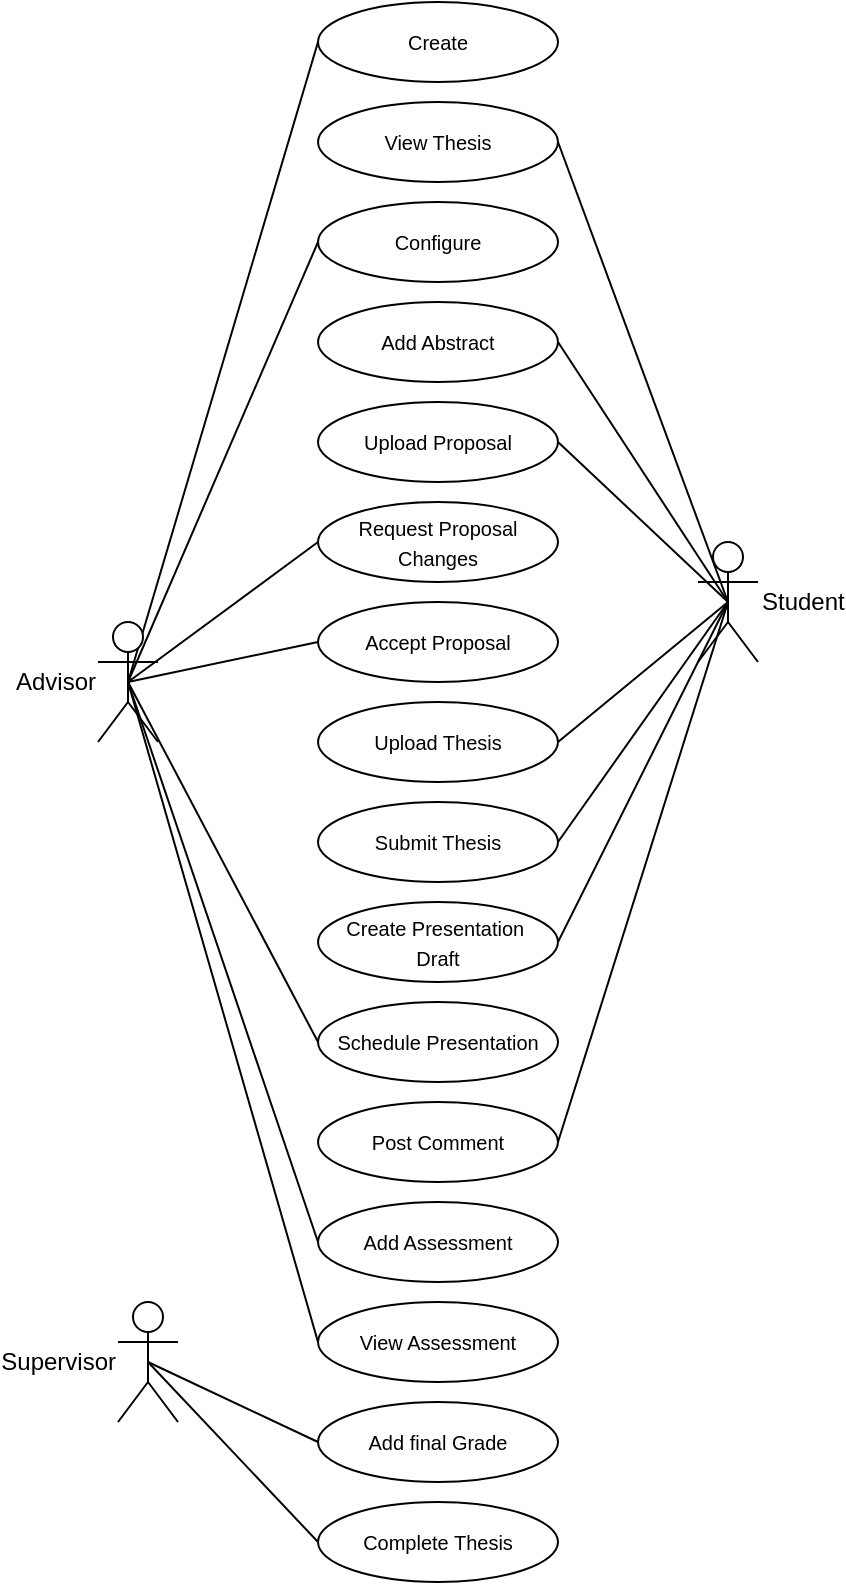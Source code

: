 <mxfile version="24.7.16">
  <diagram name="Page-1" id="ZkeK5XW5NyO_ptx-9_as">
    <mxGraphModel dx="1080" dy="607" grid="1" gridSize="10" guides="1" tooltips="1" connect="1" arrows="1" fold="1" page="1" pageScale="1" pageWidth="827" pageHeight="1169" math="0" shadow="0">
      <root>
        <mxCell id="0" />
        <mxCell id="1" parent="0" />
        <mxCell id="fyPaeyxhfVneDD098oSM-43" style="rounded=0;orthogonalLoop=1;jettySize=auto;html=1;exitX=0.5;exitY=0.5;exitDx=0;exitDy=0;exitPerimeter=0;entryX=1;entryY=0.5;entryDx=0;entryDy=0;endArrow=none;endFill=0;" edge="1" parent="1" source="fyPaeyxhfVneDD098oSM-18" target="fyPaeyxhfVneDD098oSM-37">
          <mxGeometry relative="1" as="geometry" />
        </mxCell>
        <mxCell id="fyPaeyxhfVneDD098oSM-45" style="rounded=0;orthogonalLoop=1;jettySize=auto;html=1;exitX=0.5;exitY=0.5;exitDx=0;exitDy=0;exitPerimeter=0;entryX=1;entryY=0.5;entryDx=0;entryDy=0;endArrow=none;endFill=0;" edge="1" parent="1" source="fyPaeyxhfVneDD098oSM-18" target="fyPaeyxhfVneDD098oSM-25">
          <mxGeometry relative="1" as="geometry" />
        </mxCell>
        <mxCell id="fyPaeyxhfVneDD098oSM-46" style="rounded=0;orthogonalLoop=1;jettySize=auto;html=1;exitX=0.5;exitY=0.5;exitDx=0;exitDy=0;exitPerimeter=0;entryX=1;entryY=0.5;entryDx=0;entryDy=0;endArrow=none;endFill=0;" edge="1" parent="1" source="fyPaeyxhfVneDD098oSM-18" target="fyPaeyxhfVneDD098oSM-26">
          <mxGeometry relative="1" as="geometry" />
        </mxCell>
        <mxCell id="fyPaeyxhfVneDD098oSM-49" style="rounded=0;orthogonalLoop=1;jettySize=auto;html=1;exitX=0.5;exitY=0.5;exitDx=0;exitDy=0;exitPerimeter=0;entryX=1;entryY=0.5;entryDx=0;entryDy=0;endArrow=none;endFill=0;" edge="1" parent="1" source="fyPaeyxhfVneDD098oSM-18" target="fyPaeyxhfVneDD098oSM-29">
          <mxGeometry relative="1" as="geometry" />
        </mxCell>
        <mxCell id="fyPaeyxhfVneDD098oSM-50" style="rounded=0;orthogonalLoop=1;jettySize=auto;html=1;exitX=0.5;exitY=0.5;exitDx=0;exitDy=0;exitPerimeter=0;entryX=1;entryY=0.5;entryDx=0;entryDy=0;endArrow=none;endFill=0;" edge="1" parent="1" source="fyPaeyxhfVneDD098oSM-18" target="fyPaeyxhfVneDD098oSM-30">
          <mxGeometry relative="1" as="geometry" />
        </mxCell>
        <mxCell id="fyPaeyxhfVneDD098oSM-51" style="rounded=0;orthogonalLoop=1;jettySize=auto;html=1;exitX=0.5;exitY=0.5;exitDx=0;exitDy=0;exitPerimeter=0;entryX=1;entryY=0.5;entryDx=0;entryDy=0;endArrow=none;endFill=0;" edge="1" parent="1" source="fyPaeyxhfVneDD098oSM-18" target="fyPaeyxhfVneDD098oSM-31">
          <mxGeometry relative="1" as="geometry" />
        </mxCell>
        <mxCell id="fyPaeyxhfVneDD098oSM-53" style="rounded=0;orthogonalLoop=1;jettySize=auto;html=1;exitX=0.5;exitY=0.5;exitDx=0;exitDy=0;exitPerimeter=0;entryX=1;entryY=0.5;entryDx=0;entryDy=0;endArrow=none;endFill=0;" edge="1" parent="1" source="fyPaeyxhfVneDD098oSM-18" target="fyPaeyxhfVneDD098oSM-33">
          <mxGeometry relative="1" as="geometry" />
        </mxCell>
        <mxCell id="fyPaeyxhfVneDD098oSM-18" value="Student" style="shape=umlActor;verticalLabelPosition=middle;verticalAlign=middle;html=1;outlineConnect=0;labelPosition=right;align=left;horizontal=1;" vertex="1" parent="1">
          <mxGeometry x="470" y="320" width="30" height="60" as="geometry" />
        </mxCell>
        <mxCell id="fyPaeyxhfVneDD098oSM-39" style="rounded=0;orthogonalLoop=1;jettySize=auto;html=1;exitX=0.5;exitY=0.5;exitDx=0;exitDy=0;exitPerimeter=0;entryX=0;entryY=0.5;entryDx=0;entryDy=0;endArrow=none;endFill=0;" edge="1" parent="1" source="fyPaeyxhfVneDD098oSM-21" target="fyPaeyxhfVneDD098oSM-23">
          <mxGeometry relative="1" as="geometry" />
        </mxCell>
        <mxCell id="fyPaeyxhfVneDD098oSM-44" style="rounded=0;orthogonalLoop=1;jettySize=auto;html=1;exitX=0.5;exitY=0.5;exitDx=0;exitDy=0;exitPerimeter=0;entryX=0;entryY=0.5;entryDx=0;entryDy=0;endArrow=none;endFill=0;" edge="1" parent="1" source="fyPaeyxhfVneDD098oSM-21" target="fyPaeyxhfVneDD098oSM-24">
          <mxGeometry relative="1" as="geometry" />
        </mxCell>
        <mxCell id="fyPaeyxhfVneDD098oSM-47" style="rounded=0;orthogonalLoop=1;jettySize=auto;html=1;exitX=0.5;exitY=0.5;exitDx=0;exitDy=0;exitPerimeter=0;entryX=0;entryY=0.5;entryDx=0;entryDy=0;endArrow=none;endFill=0;" edge="1" parent="1" source="fyPaeyxhfVneDD098oSM-21" target="fyPaeyxhfVneDD098oSM-27">
          <mxGeometry relative="1" as="geometry" />
        </mxCell>
        <mxCell id="fyPaeyxhfVneDD098oSM-48" style="rounded=0;orthogonalLoop=1;jettySize=auto;html=1;exitX=0.5;exitY=0.5;exitDx=0;exitDy=0;exitPerimeter=0;entryX=0;entryY=0.5;entryDx=0;entryDy=0;endArrow=none;endFill=0;" edge="1" parent="1" source="fyPaeyxhfVneDD098oSM-21" target="fyPaeyxhfVneDD098oSM-28">
          <mxGeometry relative="1" as="geometry" />
        </mxCell>
        <mxCell id="fyPaeyxhfVneDD098oSM-52" style="rounded=0;orthogonalLoop=1;jettySize=auto;html=1;exitX=0.5;exitY=0.5;exitDx=0;exitDy=0;exitPerimeter=0;entryX=0;entryY=0.5;entryDx=0;entryDy=0;endArrow=none;endFill=0;" edge="1" parent="1" source="fyPaeyxhfVneDD098oSM-21" target="fyPaeyxhfVneDD098oSM-32">
          <mxGeometry relative="1" as="geometry" />
        </mxCell>
        <mxCell id="fyPaeyxhfVneDD098oSM-54" style="rounded=0;orthogonalLoop=1;jettySize=auto;html=1;exitX=0.5;exitY=0.5;exitDx=0;exitDy=0;exitPerimeter=0;entryX=0;entryY=0.5;entryDx=0;entryDy=0;endArrow=none;endFill=0;" edge="1" parent="1" source="fyPaeyxhfVneDD098oSM-21" target="fyPaeyxhfVneDD098oSM-34">
          <mxGeometry relative="1" as="geometry" />
        </mxCell>
        <mxCell id="fyPaeyxhfVneDD098oSM-55" style="rounded=0;orthogonalLoop=1;jettySize=auto;html=1;exitX=0.5;exitY=0.5;exitDx=0;exitDy=0;exitPerimeter=0;entryX=0;entryY=0.5;entryDx=0;entryDy=0;endArrow=none;endFill=0;" edge="1" parent="1" source="fyPaeyxhfVneDD098oSM-21" target="fyPaeyxhfVneDD098oSM-38">
          <mxGeometry relative="1" as="geometry" />
        </mxCell>
        <mxCell id="fyPaeyxhfVneDD098oSM-21" value="Advisor" style="shape=umlActor;verticalLabelPosition=middle;verticalAlign=middle;html=1;outlineConnect=0;labelPosition=left;align=right;" vertex="1" parent="1">
          <mxGeometry x="170" y="360" width="30" height="60" as="geometry" />
        </mxCell>
        <mxCell id="fyPaeyxhfVneDD098oSM-41" style="rounded=0;orthogonalLoop=1;jettySize=auto;html=1;exitX=0.5;exitY=0.5;exitDx=0;exitDy=0;exitPerimeter=0;entryX=0;entryY=0.5;entryDx=0;entryDy=0;endArrow=none;endFill=0;" edge="1" parent="1" source="fyPaeyxhfVneDD098oSM-22" target="fyPaeyxhfVneDD098oSM-35">
          <mxGeometry relative="1" as="geometry" />
        </mxCell>
        <mxCell id="fyPaeyxhfVneDD098oSM-42" style="rounded=0;orthogonalLoop=1;jettySize=auto;html=1;exitX=0.5;exitY=0.5;exitDx=0;exitDy=0;exitPerimeter=0;entryX=0;entryY=0.5;entryDx=0;entryDy=0;endArrow=none;endFill=0;" edge="1" parent="1" source="fyPaeyxhfVneDD098oSM-22" target="fyPaeyxhfVneDD098oSM-36">
          <mxGeometry relative="1" as="geometry" />
        </mxCell>
        <mxCell id="fyPaeyxhfVneDD098oSM-22" value="Supervisor" style="shape=umlActor;verticalLabelPosition=middle;verticalAlign=middle;html=1;outlineConnect=0;labelPosition=left;align=right;" vertex="1" parent="1">
          <mxGeometry x="180" y="700" width="30" height="60" as="geometry" />
        </mxCell>
        <mxCell id="fyPaeyxhfVneDD098oSM-23" value="&lt;font style=&quot;font-size: 10px;&quot;&gt;Create&lt;/font&gt;" style="ellipse;whiteSpace=wrap;html=1;" vertex="1" parent="1">
          <mxGeometry x="280" y="50" width="120" height="40" as="geometry" />
        </mxCell>
        <mxCell id="fyPaeyxhfVneDD098oSM-24" value="&lt;font style=&quot;font-size: 10px;&quot;&gt;Configure&lt;/font&gt;" style="ellipse;whiteSpace=wrap;html=1;" vertex="1" parent="1">
          <mxGeometry x="280" y="150" width="120" height="40" as="geometry" />
        </mxCell>
        <mxCell id="fyPaeyxhfVneDD098oSM-25" value="&lt;font style=&quot;font-size: 10px;&quot;&gt;Add Abstract&lt;/font&gt;" style="ellipse;whiteSpace=wrap;html=1;" vertex="1" parent="1">
          <mxGeometry x="280" y="200" width="120" height="40" as="geometry" />
        </mxCell>
        <mxCell id="fyPaeyxhfVneDD098oSM-26" value="&lt;font style=&quot;font-size: 10px;&quot;&gt;Upload Proposal&lt;/font&gt;" style="ellipse;whiteSpace=wrap;html=1;" vertex="1" parent="1">
          <mxGeometry x="280" y="250" width="120" height="40" as="geometry" />
        </mxCell>
        <mxCell id="fyPaeyxhfVneDD098oSM-27" value="&lt;font style=&quot;font-size: 10px;&quot;&gt;Request Proposal Changes&lt;/font&gt;" style="ellipse;whiteSpace=wrap;html=1;" vertex="1" parent="1">
          <mxGeometry x="280" y="300" width="120" height="40" as="geometry" />
        </mxCell>
        <mxCell id="fyPaeyxhfVneDD098oSM-28" value="&lt;font style=&quot;font-size: 10px;&quot;&gt;Accept Proposal&lt;/font&gt;" style="ellipse;whiteSpace=wrap;html=1;" vertex="1" parent="1">
          <mxGeometry x="280" y="350" width="120" height="40" as="geometry" />
        </mxCell>
        <mxCell id="fyPaeyxhfVneDD098oSM-29" value="&lt;font style=&quot;font-size: 10px;&quot;&gt;Upload Thesis&lt;/font&gt;" style="ellipse;whiteSpace=wrap;html=1;" vertex="1" parent="1">
          <mxGeometry x="280" y="400" width="120" height="40" as="geometry" />
        </mxCell>
        <mxCell id="fyPaeyxhfVneDD098oSM-30" value="&lt;font style=&quot;font-size: 10px;&quot;&gt;Submit Thesis&lt;/font&gt;" style="ellipse;whiteSpace=wrap;html=1;" vertex="1" parent="1">
          <mxGeometry x="280" y="450" width="120" height="40" as="geometry" />
        </mxCell>
        <mxCell id="fyPaeyxhfVneDD098oSM-31" value="&lt;font style=&quot;font-size: 10px;&quot;&gt;Create Presentation&amp;nbsp;&lt;/font&gt;&lt;div&gt;&lt;font style=&quot;font-size: 10px;&quot;&gt;Draft&lt;/font&gt;&lt;/div&gt;" style="ellipse;whiteSpace=wrap;html=1;" vertex="1" parent="1">
          <mxGeometry x="280" y="500" width="120" height="40" as="geometry" />
        </mxCell>
        <mxCell id="fyPaeyxhfVneDD098oSM-32" value="&lt;span style=&quot;font-size: 10px;&quot;&gt;Schedule Presentation&lt;/span&gt;" style="ellipse;whiteSpace=wrap;html=1;" vertex="1" parent="1">
          <mxGeometry x="280" y="550" width="120" height="40" as="geometry" />
        </mxCell>
        <mxCell id="fyPaeyxhfVneDD098oSM-33" value="&lt;span style=&quot;font-size: 10px;&quot;&gt;Post Comment&lt;/span&gt;" style="ellipse;whiteSpace=wrap;html=1;" vertex="1" parent="1">
          <mxGeometry x="280" y="600" width="120" height="40" as="geometry" />
        </mxCell>
        <mxCell id="fyPaeyxhfVneDD098oSM-34" value="&lt;span style=&quot;font-size: 10px;&quot;&gt;Add Assessment&lt;/span&gt;" style="ellipse;whiteSpace=wrap;html=1;" vertex="1" parent="1">
          <mxGeometry x="280" y="650" width="120" height="40" as="geometry" />
        </mxCell>
        <mxCell id="fyPaeyxhfVneDD098oSM-35" value="&lt;span style=&quot;font-size: 10px;&quot;&gt;Add final Grade&lt;/span&gt;" style="ellipse;whiteSpace=wrap;html=1;" vertex="1" parent="1">
          <mxGeometry x="280" y="750" width="120" height="40" as="geometry" />
        </mxCell>
        <mxCell id="fyPaeyxhfVneDD098oSM-36" value="&lt;span style=&quot;font-size: 10px;&quot;&gt;Complete Thesis&lt;/span&gt;" style="ellipse;whiteSpace=wrap;html=1;" vertex="1" parent="1">
          <mxGeometry x="280" y="800" width="120" height="40" as="geometry" />
        </mxCell>
        <mxCell id="fyPaeyxhfVneDD098oSM-37" value="&lt;font style=&quot;font-size: 10px;&quot;&gt;View Thesis&lt;/font&gt;" style="ellipse;whiteSpace=wrap;html=1;" vertex="1" parent="1">
          <mxGeometry x="280" y="100" width="120" height="40" as="geometry" />
        </mxCell>
        <mxCell id="fyPaeyxhfVneDD098oSM-38" value="&lt;span style=&quot;font-size: 10px;&quot;&gt;View Assessment&lt;/span&gt;" style="ellipse;whiteSpace=wrap;html=1;" vertex="1" parent="1">
          <mxGeometry x="280" y="700" width="120" height="40" as="geometry" />
        </mxCell>
      </root>
    </mxGraphModel>
  </diagram>
</mxfile>
